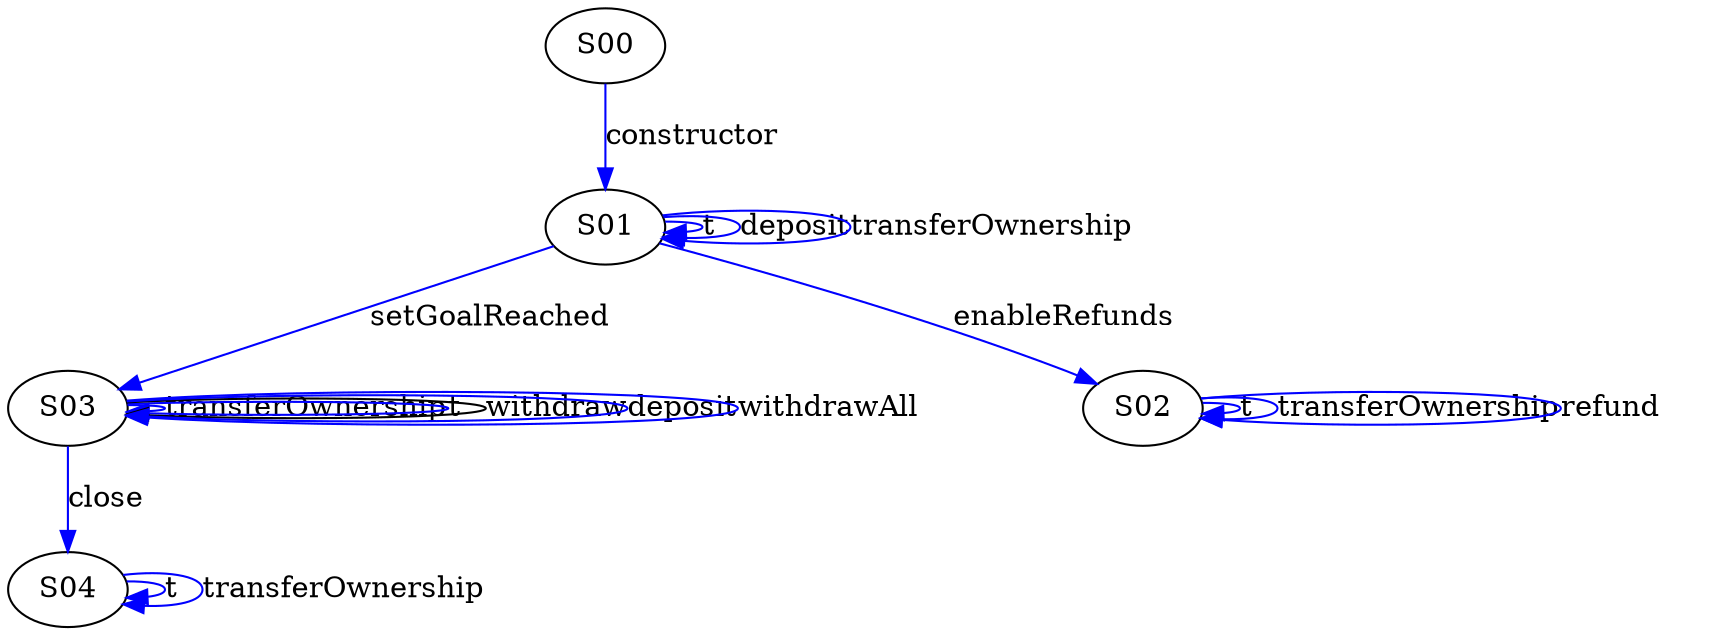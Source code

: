 digraph {

S01->S01 [label="t", style="", color="blue"]
S03->S04 [label="close", style="", color="blue"]
S02->S02 [label="t", style="", color="blue"]
S00->S01 [label="constructor", style="", color="blue"]
S02->S02 [label="transferOwnership", style="", color="blue"]
S03->S03 [label="transferOwnership", style="", color="blue"]
S03->S03 [label="t", style="", color="blue"]
S03->S03 [label="withdraw", style="", color="black"]
S02->S02 [label="refund", style="", color="blue"]
S01->S03 [label="setGoalReached", style="", color="blue"]
S01->S02 [label="enableRefunds", style="", color="blue"]
S03->S03 [label="deposit", style="", color="blue"]
S01->S01 [label="deposit", style="", color="blue"]
S03->S03 [label="withdrawAll", style="", color="blue"]
S01->S01 [label="transferOwnership", style="", color="blue"]
S04->S04 [label="t", style="", color="blue"]
S04->S04 [label="transferOwnership", style="", color="blue"]
}